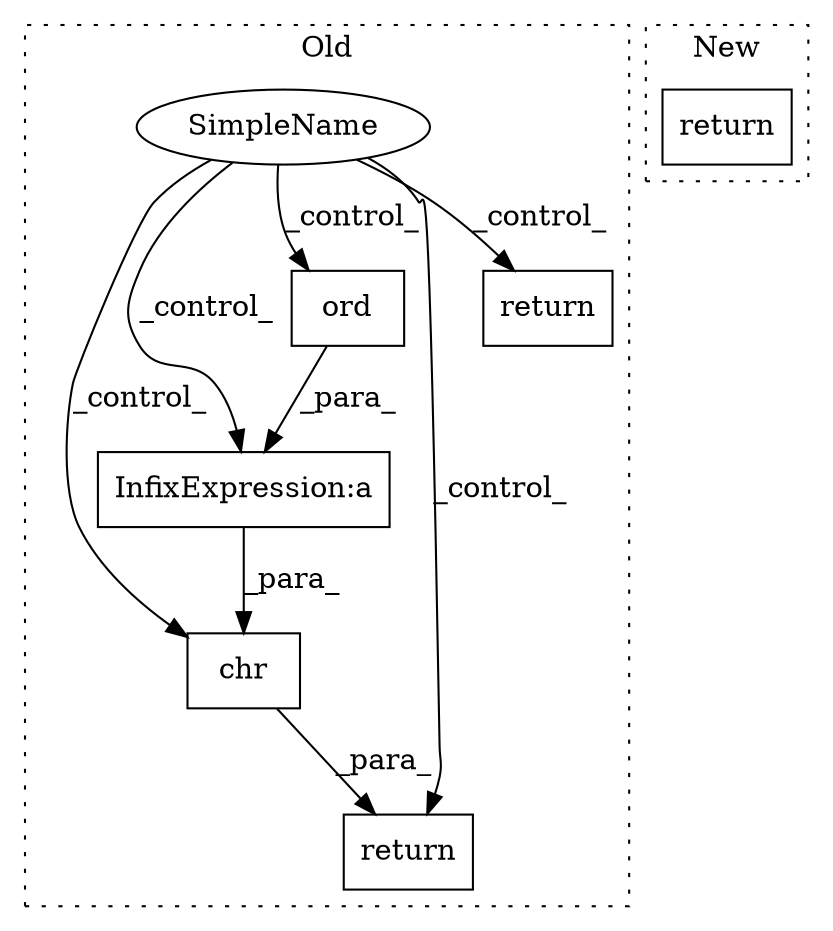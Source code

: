 digraph G {
subgraph cluster0 {
1 [label="chr" a="32" s="2167,2185" l="4,1" shape="box"];
3 [label="return" a="41" s="2160" l="7" shape="box"];
4 [label="ord" a="32" s="2177,2184" l="4,1" shape="box"];
5 [label="SimpleName" a="42" s="" l="" shape="ellipse"];
6 [label="InfixExpression:a" a="27" s="2174" l="3" shape="box"];
7 [label="return" a="41" s="2202" l="7" shape="box"];
label = "Old";
style="dotted";
}
subgraph cluster1 {
2 [label="return" a="41" s="1994" l="7" shape="box"];
label = "New";
style="dotted";
}
1 -> 3 [label="_para_"];
4 -> 6 [label="_para_"];
5 -> 3 [label="_control_"];
5 -> 1 [label="_control_"];
5 -> 7 [label="_control_"];
5 -> 4 [label="_control_"];
5 -> 6 [label="_control_"];
6 -> 1 [label="_para_"];
}